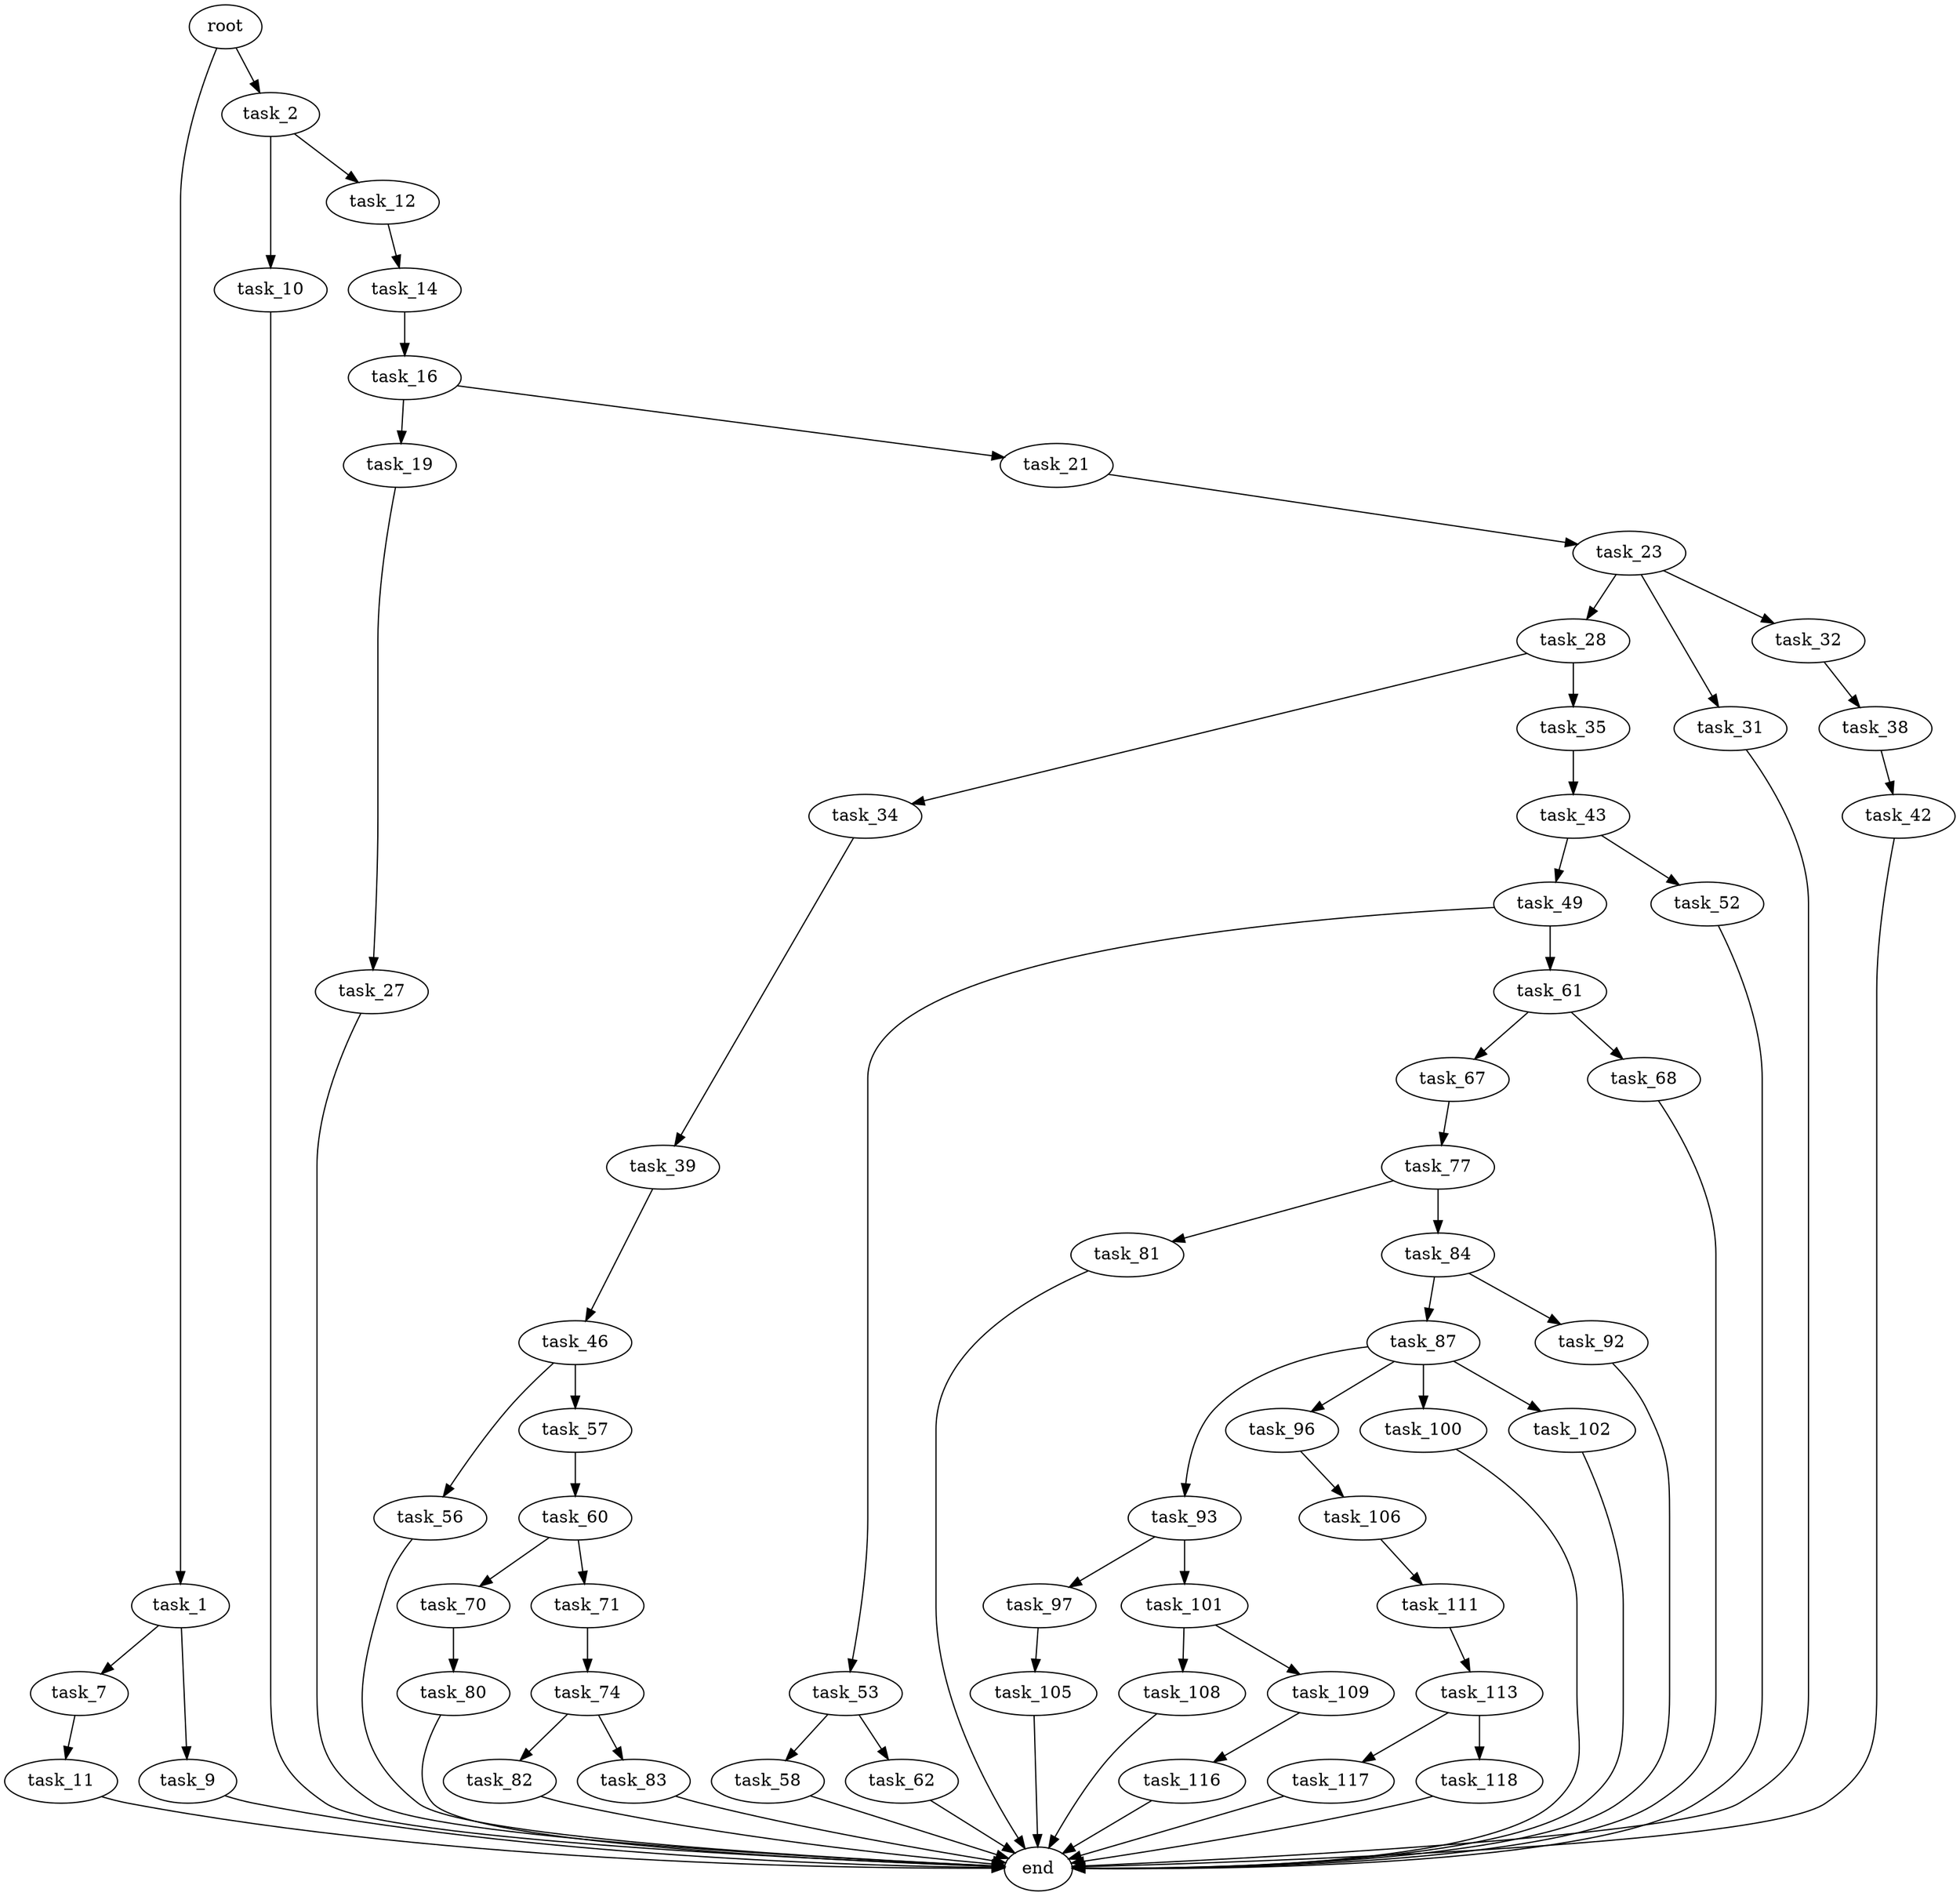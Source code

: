 digraph G {
  root [size="0.000000"];
  task_1 [size="2144636712.000000"];
  task_2 [size="621284475077.000000"];
  task_7 [size="1823879351.000000"];
  task_9 [size="1073741824000.000000"];
  task_10 [size="15054940785.000000"];
  task_11 [size="134217728000.000000"];
  task_12 [size="1723613962.000000"];
  task_14 [size="53270060747.000000"];
  task_16 [size="28991029248.000000"];
  task_19 [size="231928233984.000000"];
  task_21 [size="16499985196.000000"];
  task_23 [size="573815000363.000000"];
  task_27 [size="8394643923.000000"];
  task_28 [size="68719476736.000000"];
  task_31 [size="2371511696.000000"];
  task_32 [size="748225294211.000000"];
  task_34 [size="549755813888.000000"];
  task_35 [size="549755813888.000000"];
  task_38 [size="43743450662.000000"];
  task_39 [size="134217728000.000000"];
  task_42 [size="3523362789.000000"];
  task_43 [size="134561910776.000000"];
  task_46 [size="13879608714.000000"];
  task_49 [size="90850769827.000000"];
  task_52 [size="22220197635.000000"];
  task_53 [size="436956799416.000000"];
  task_56 [size="8589934592.000000"];
  task_57 [size="23295595222.000000"];
  task_58 [size="326919121194.000000"];
  task_60 [size="68719476736.000000"];
  task_61 [size="233054055516.000000"];
  task_62 [size="134217728000.000000"];
  task_67 [size="368293445632.000000"];
  task_68 [size="8589934592.000000"];
  task_70 [size="37847903034.000000"];
  task_71 [size="33079393195.000000"];
  task_74 [size="50598642568.000000"];
  task_77 [size="12992672955.000000"];
  task_80 [size="17558147460.000000"];
  task_81 [size="172271828048.000000"];
  task_82 [size="618671402579.000000"];
  task_83 [size="549755813888.000000"];
  task_84 [size="960654619148.000000"];
  task_87 [size="788240658099.000000"];
  task_92 [size="368293445632.000000"];
  task_93 [size="644095322588.000000"];
  task_96 [size="11083236189.000000"];
  task_97 [size="7800230180.000000"];
  task_100 [size="33571718284.000000"];
  task_101 [size="134217728000.000000"];
  task_102 [size="185539560778.000000"];
  task_105 [size="17179907131.000000"];
  task_106 [size="6972854733.000000"];
  task_108 [size="8589934592.000000"];
  task_109 [size="219638816459.000000"];
  task_111 [size="149407892401.000000"];
  task_113 [size="26615225090.000000"];
  task_116 [size="549755813888.000000"];
  task_117 [size="549755813888.000000"];
  task_118 [size="8589934592.000000"];
  end [size="0.000000"];

  root -> task_1 [size="1.000000"];
  root -> task_2 [size="1.000000"];
  task_1 -> task_7 [size="33554432.000000"];
  task_1 -> task_9 [size="33554432.000000"];
  task_2 -> task_10 [size="536870912.000000"];
  task_2 -> task_12 [size="536870912.000000"];
  task_7 -> task_11 [size="75497472.000000"];
  task_9 -> end [size="1.000000"];
  task_10 -> end [size="1.000000"];
  task_11 -> end [size="1.000000"];
  task_12 -> task_14 [size="134217728.000000"];
  task_14 -> task_16 [size="75497472.000000"];
  task_16 -> task_19 [size="75497472.000000"];
  task_16 -> task_21 [size="75497472.000000"];
  task_19 -> task_27 [size="301989888.000000"];
  task_21 -> task_23 [size="411041792.000000"];
  task_23 -> task_28 [size="411041792.000000"];
  task_23 -> task_31 [size="411041792.000000"];
  task_23 -> task_32 [size="411041792.000000"];
  task_27 -> end [size="1.000000"];
  task_28 -> task_34 [size="134217728.000000"];
  task_28 -> task_35 [size="134217728.000000"];
  task_31 -> end [size="1.000000"];
  task_32 -> task_38 [size="536870912.000000"];
  task_34 -> task_39 [size="536870912.000000"];
  task_35 -> task_43 [size="536870912.000000"];
  task_38 -> task_42 [size="134217728.000000"];
  task_39 -> task_46 [size="209715200.000000"];
  task_42 -> end [size="1.000000"];
  task_43 -> task_49 [size="134217728.000000"];
  task_43 -> task_52 [size="134217728.000000"];
  task_46 -> task_56 [size="411041792.000000"];
  task_46 -> task_57 [size="411041792.000000"];
  task_49 -> task_53 [size="134217728.000000"];
  task_49 -> task_61 [size="134217728.000000"];
  task_52 -> end [size="1.000000"];
  task_53 -> task_58 [size="301989888.000000"];
  task_53 -> task_62 [size="301989888.000000"];
  task_56 -> end [size="1.000000"];
  task_57 -> task_60 [size="33554432.000000"];
  task_58 -> end [size="1.000000"];
  task_60 -> task_70 [size="134217728.000000"];
  task_60 -> task_71 [size="134217728.000000"];
  task_61 -> task_67 [size="536870912.000000"];
  task_61 -> task_68 [size="536870912.000000"];
  task_62 -> end [size="1.000000"];
  task_67 -> task_77 [size="411041792.000000"];
  task_68 -> end [size="1.000000"];
  task_70 -> task_80 [size="679477248.000000"];
  task_71 -> task_74 [size="536870912.000000"];
  task_74 -> task_82 [size="209715200.000000"];
  task_74 -> task_83 [size="209715200.000000"];
  task_77 -> task_81 [size="209715200.000000"];
  task_77 -> task_84 [size="209715200.000000"];
  task_80 -> end [size="1.000000"];
  task_81 -> end [size="1.000000"];
  task_82 -> end [size="1.000000"];
  task_83 -> end [size="1.000000"];
  task_84 -> task_87 [size="838860800.000000"];
  task_84 -> task_92 [size="838860800.000000"];
  task_87 -> task_93 [size="679477248.000000"];
  task_87 -> task_96 [size="679477248.000000"];
  task_87 -> task_100 [size="679477248.000000"];
  task_87 -> task_102 [size="679477248.000000"];
  task_92 -> end [size="1.000000"];
  task_93 -> task_97 [size="411041792.000000"];
  task_93 -> task_101 [size="411041792.000000"];
  task_96 -> task_106 [size="209715200.000000"];
  task_97 -> task_105 [size="536870912.000000"];
  task_100 -> end [size="1.000000"];
  task_101 -> task_108 [size="209715200.000000"];
  task_101 -> task_109 [size="209715200.000000"];
  task_102 -> end [size="1.000000"];
  task_105 -> end [size="1.000000"];
  task_106 -> task_111 [size="301989888.000000"];
  task_108 -> end [size="1.000000"];
  task_109 -> task_116 [size="209715200.000000"];
  task_111 -> task_113 [size="301989888.000000"];
  task_113 -> task_117 [size="33554432.000000"];
  task_113 -> task_118 [size="33554432.000000"];
  task_116 -> end [size="1.000000"];
  task_117 -> end [size="1.000000"];
  task_118 -> end [size="1.000000"];
}
